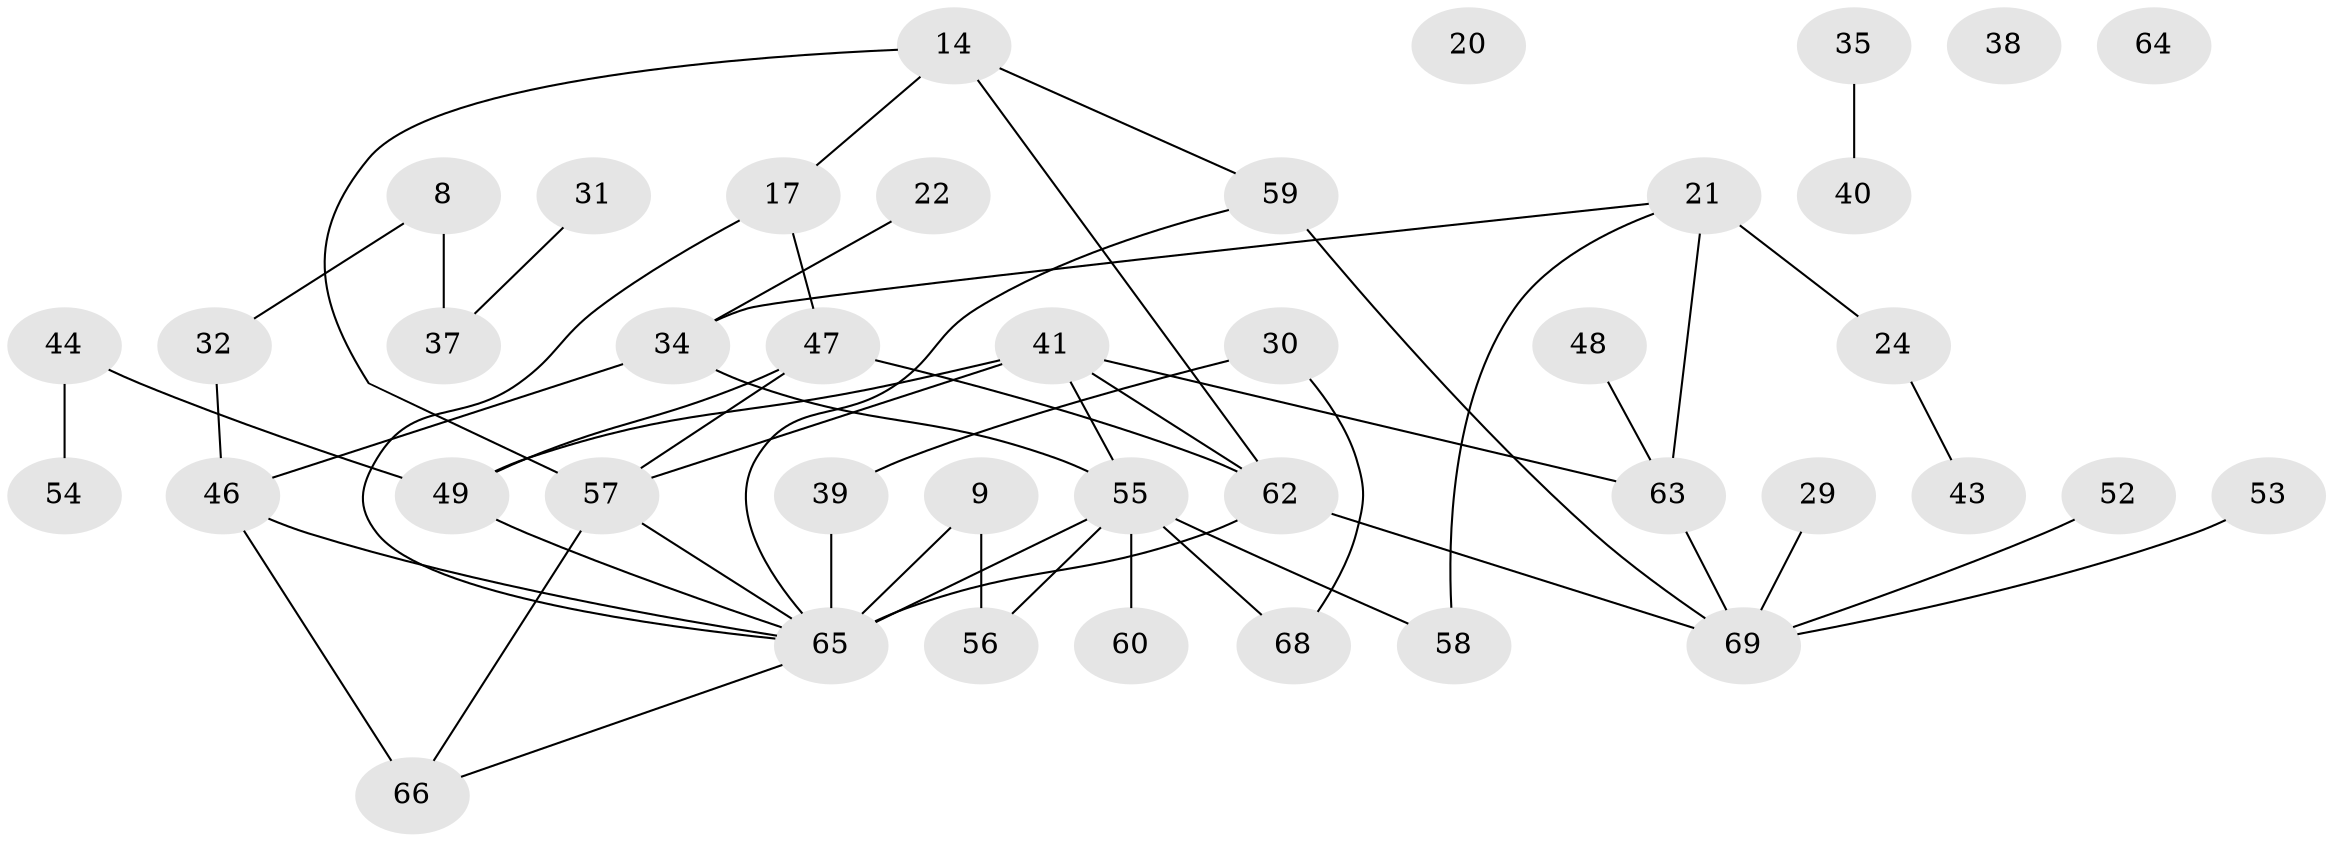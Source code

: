 // original degree distribution, {3: 0.2463768115942029, 4: 0.11594202898550725, 6: 0.043478260869565216, 2: 0.2753623188405797, 1: 0.17391304347826086, 5: 0.10144927536231885, 0: 0.043478260869565216}
// Generated by graph-tools (version 1.1) at 2025/42/03/04/25 21:42:37]
// undirected, 41 vertices, 54 edges
graph export_dot {
graph [start="1"]
  node [color=gray90,style=filled];
  8;
  9;
  14 [super="+3"];
  17;
  20;
  21;
  22;
  24;
  29;
  30 [super="+7"];
  31;
  32;
  34;
  35;
  37;
  38;
  39;
  40;
  41 [super="+16+23"];
  43;
  44;
  46;
  47;
  48;
  49;
  52;
  53;
  54;
  55 [super="+50"];
  56 [super="+25"];
  57;
  58;
  59 [super="+27+33"];
  60;
  62 [super="+5+61+51"];
  63 [super="+2"];
  64;
  65 [super="+13+36+28"];
  66 [super="+11"];
  68;
  69 [super="+67"];
  8 -- 32;
  8 -- 37;
  9 -- 56 [weight=2];
  9 -- 65 [weight=2];
  14 -- 17;
  14 -- 57 [weight=2];
  14 -- 62;
  14 -- 59 [weight=2];
  17 -- 47;
  17 -- 65;
  21 -- 24;
  21 -- 34;
  21 -- 58;
  21 -- 63 [weight=2];
  22 -- 34;
  24 -- 43;
  29 -- 69;
  30 -- 68;
  30 -- 39;
  31 -- 37;
  32 -- 46;
  34 -- 46;
  34 -- 55;
  35 -- 40;
  39 -- 65;
  41 -- 57;
  41 -- 62;
  41 -- 63;
  41 -- 55;
  41 -- 49;
  44 -- 49;
  44 -- 54;
  46 -- 66 [weight=2];
  46 -- 65;
  47 -- 49;
  47 -- 57;
  47 -- 62 [weight=3];
  48 -- 63;
  49 -- 65;
  52 -- 69;
  53 -- 69;
  55 -- 58;
  55 -- 60;
  55 -- 65 [weight=2];
  55 -- 68;
  55 -- 56;
  57 -- 66;
  57 -- 65;
  59 -- 65;
  59 -- 69;
  62 -- 65 [weight=3];
  62 -- 69;
  63 -- 69;
  65 -- 66;
}
